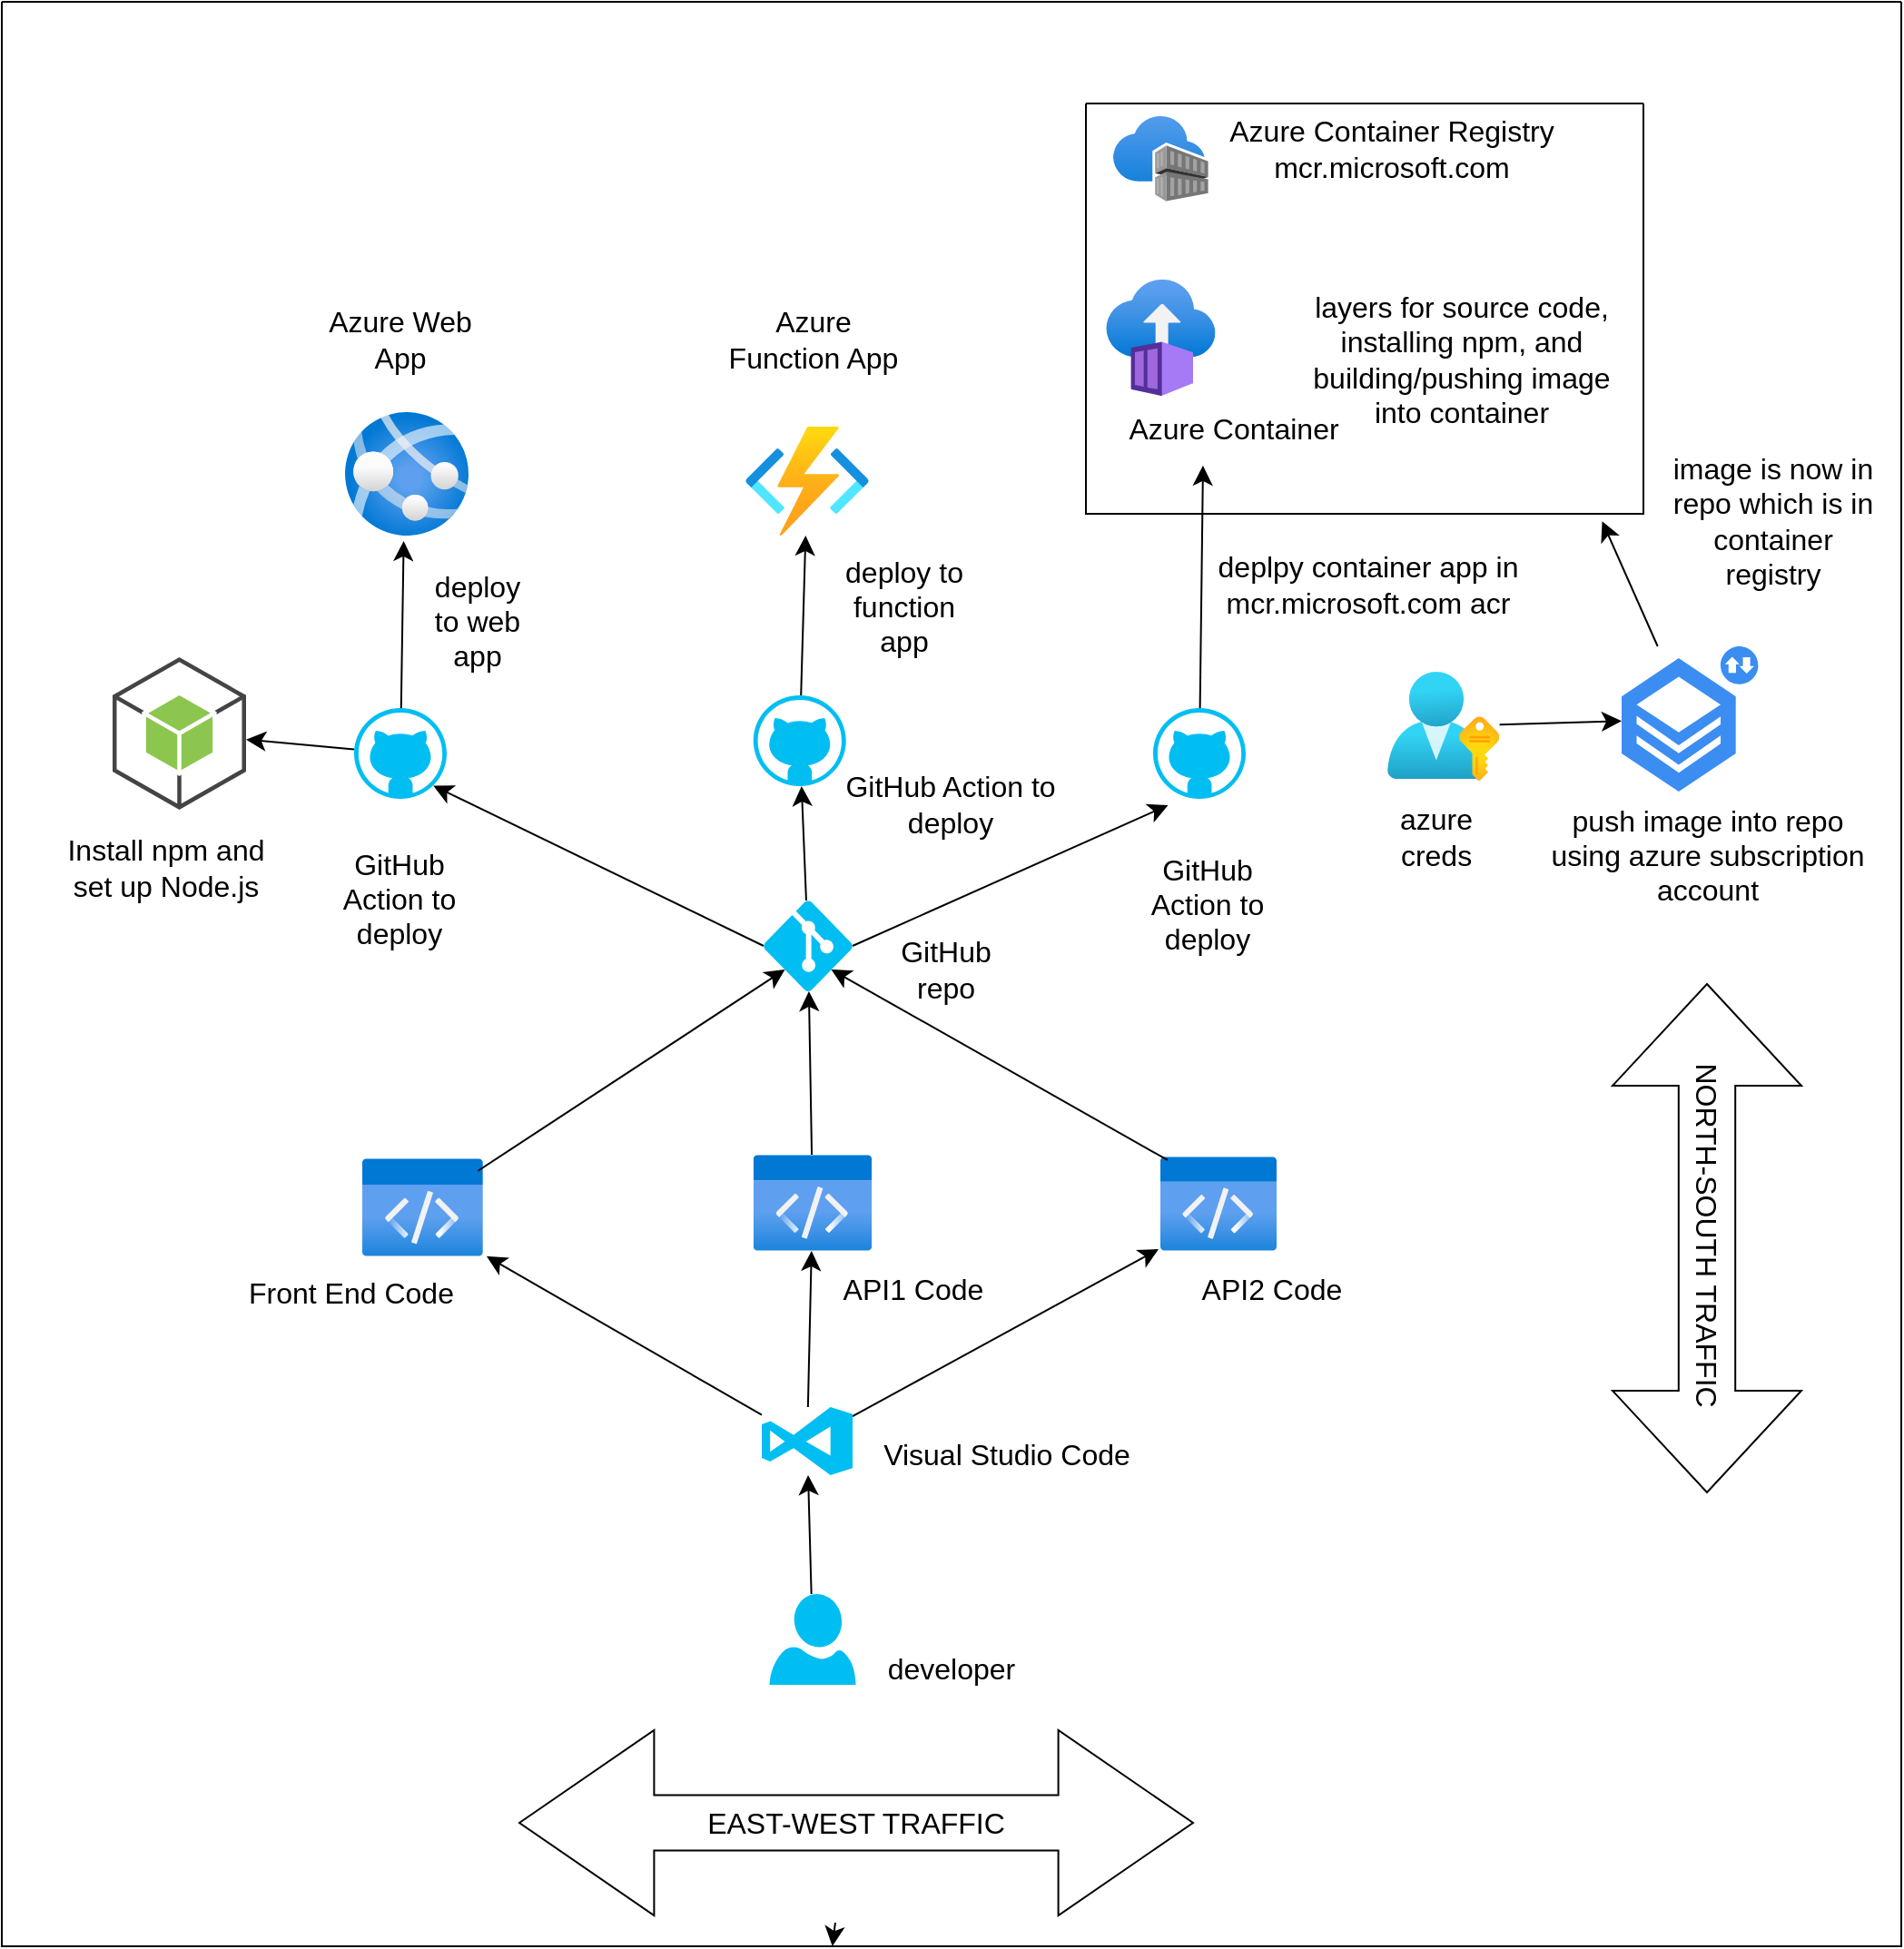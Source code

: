 <mxfile version="24.0.0" type="github">
  <diagram name="Page-1" id="NwY0y6Fche1ndI_EC3ho">
    <mxGraphModel dx="1491" dy="2055" grid="0" gridSize="10" guides="1" tooltips="1" connect="1" arrows="1" fold="1" page="0" pageScale="1" pageWidth="850" pageHeight="1100" math="0" shadow="0">
      <root>
        <mxCell id="0" />
        <mxCell id="1" parent="0" />
        <mxCell id="q0btAB72M8kXTMvTM_zl-8" value="" style="image;aspect=fixed;html=1;points=[];align=center;fontSize=12;image=img/lib/azure2/compute/Function_Apps.svg;" vertex="1" parent="1">
          <mxGeometry x="144.5" y="-278" width="68" height="60" as="geometry" />
        </mxCell>
        <mxCell id="q0btAB72M8kXTMvTM_zl-24" value="API1 Code" style="text;strokeColor=none;fillColor=none;html=1;align=center;verticalAlign=middle;whiteSpace=wrap;rounded=0;fontSize=16;" vertex="1" parent="1">
          <mxGeometry x="183" y="182" width="108" height="30" as="geometry" />
        </mxCell>
        <mxCell id="q0btAB72M8kXTMvTM_zl-2" value="" style="image;aspect=fixed;html=1;points=[];align=center;fontSize=12;image=img/lib/azure2/general/Code.svg;" vertex="1" parent="1">
          <mxGeometry x="-66.54" y="125" width="66.46" height="54" as="geometry" />
        </mxCell>
        <mxCell id="q0btAB72M8kXTMvTM_zl-23" value="Front End Code" style="text;strokeColor=none;fillColor=none;html=1;align=center;verticalAlign=middle;whiteSpace=wrap;rounded=0;fontSize=16;" vertex="1" parent="1">
          <mxGeometry x="-132.08" y="188" width="119.08" height="21" as="geometry" />
        </mxCell>
        <mxCell id="q0btAB72M8kXTMvTM_zl-14" value="" style="image;aspect=fixed;html=1;points=[];align=center;fontSize=12;image=img/lib/azure2/general/Code.svg;" vertex="1" parent="1">
          <mxGeometry x="373" y="124" width="64" height="52" as="geometry" />
        </mxCell>
        <mxCell id="q0btAB72M8kXTMvTM_zl-25" value="API2 Code" style="text;strokeColor=none;fillColor=none;html=1;align=center;verticalAlign=middle;whiteSpace=wrap;rounded=0;fontSize=16;" vertex="1" parent="1">
          <mxGeometry x="380" y="182" width="109" height="30" as="geometry" />
        </mxCell>
        <mxCell id="q0btAB72M8kXTMvTM_zl-63" value="" style="edgeStyle=none;curved=1;rounded=0;orthogonalLoop=1;jettySize=auto;html=1;fontSize=12;startSize=8;endSize=8;" edge="1" parent="1" source="q0btAB72M8kXTMvTM_zl-26" target="q0btAB72M8kXTMvTM_zl-57">
          <mxGeometry relative="1" as="geometry" />
        </mxCell>
        <mxCell id="q0btAB72M8kXTMvTM_zl-26" value="" style="image;aspect=fixed;html=1;points=[];align=center;fontSize=12;image=img/lib/azure2/general/Code.svg;" vertex="1" parent="1">
          <mxGeometry x="148.88" y="123" width="65.23" height="53" as="geometry" />
        </mxCell>
        <mxCell id="q0btAB72M8kXTMvTM_zl-69" value="" style="edgeStyle=none;curved=1;rounded=0;orthogonalLoop=1;jettySize=auto;html=1;fontSize=12;startSize=8;endSize=8;entryX=0.475;entryY=1.044;entryDx=0;entryDy=0;entryPerimeter=0;" edge="1" parent="1" source="q0btAB72M8kXTMvTM_zl-27" target="q0btAB72M8kXTMvTM_zl-9">
          <mxGeometry relative="1" as="geometry">
            <mxPoint x="-48.198" y="-171" as="targetPoint" />
          </mxGeometry>
        </mxCell>
        <mxCell id="q0btAB72M8kXTMvTM_zl-82" value="" style="edgeStyle=none;curved=1;rounded=0;orthogonalLoop=1;jettySize=auto;html=1;fontSize=12;startSize=8;endSize=8;" edge="1" parent="1" source="q0btAB72M8kXTMvTM_zl-27" target="q0btAB72M8kXTMvTM_zl-81">
          <mxGeometry relative="1" as="geometry" />
        </mxCell>
        <mxCell id="q0btAB72M8kXTMvTM_zl-27" value="" style="verticalLabelPosition=bottom;html=1;verticalAlign=top;align=center;strokeColor=none;fillColor=#00BEF2;shape=mxgraph.azure.github_code;pointerEvents=1;" vertex="1" parent="1">
          <mxGeometry x="-71" y="-123" width="51" height="50" as="geometry" />
        </mxCell>
        <mxCell id="q0btAB72M8kXTMvTM_zl-52" value="" style="edgeStyle=none;curved=1;rounded=0;orthogonalLoop=1;jettySize=auto;html=1;fontSize=12;startSize=8;endSize=8;" edge="1" parent="1" source="q0btAB72M8kXTMvTM_zl-46" target="q0btAB72M8kXTMvTM_zl-48">
          <mxGeometry relative="1" as="geometry" />
        </mxCell>
        <mxCell id="q0btAB72M8kXTMvTM_zl-46" value="" style="verticalLabelPosition=bottom;html=1;verticalAlign=top;align=center;strokeColor=none;fillColor=#00BEF2;shape=mxgraph.azure.user;" vertex="1" parent="1">
          <mxGeometry x="157.75" y="365" width="47.5" height="50" as="geometry" />
        </mxCell>
        <mxCell id="q0btAB72M8kXTMvTM_zl-75" value="" style="edgeStyle=none;curved=1;rounded=0;orthogonalLoop=1;jettySize=auto;html=1;fontSize=12;startSize=8;endSize=8;" edge="1" parent="1" source="q0btAB72M8kXTMvTM_zl-47" target="q0btAB72M8kXTMvTM_zl-50">
          <mxGeometry relative="1" as="geometry" />
        </mxCell>
        <mxCell id="q0btAB72M8kXTMvTM_zl-47" value="" style="image;aspect=fixed;html=1;points=[];align=center;fontSize=12;image=img/lib/azure2/azure_stack/User_Subscriptions.svg;" vertex="1" parent="1">
          <mxGeometry x="498" y="-143" width="61.82" height="60" as="geometry" />
        </mxCell>
        <mxCell id="q0btAB72M8kXTMvTM_zl-53" value="" style="edgeStyle=none;curved=1;rounded=0;orthogonalLoop=1;jettySize=auto;html=1;fontSize=12;startSize=8;endSize=8;" edge="1" parent="1" source="q0btAB72M8kXTMvTM_zl-48" target="q0btAB72M8kXTMvTM_zl-26">
          <mxGeometry relative="1" as="geometry" />
        </mxCell>
        <mxCell id="q0btAB72M8kXTMvTM_zl-54" style="edgeStyle=none;curved=1;rounded=0;orthogonalLoop=1;jettySize=auto;html=1;fontSize=12;startSize=8;endSize=8;" edge="1" parent="1" source="q0btAB72M8kXTMvTM_zl-48">
          <mxGeometry relative="1" as="geometry">
            <mxPoint x="2" y="179" as="targetPoint" />
          </mxGeometry>
        </mxCell>
        <mxCell id="q0btAB72M8kXTMvTM_zl-55" style="edgeStyle=none;curved=1;rounded=0;orthogonalLoop=1;jettySize=auto;html=1;fontSize=12;startSize=8;endSize=8;" edge="1" parent="1" source="q0btAB72M8kXTMvTM_zl-48">
          <mxGeometry relative="1" as="geometry">
            <mxPoint x="372" y="175" as="targetPoint" />
          </mxGeometry>
        </mxCell>
        <mxCell id="q0btAB72M8kXTMvTM_zl-48" value="" style="verticalLabelPosition=bottom;html=1;verticalAlign=top;align=center;strokeColor=none;fillColor=#00BEF2;shape=mxgraph.azure.visual_studio_online;" vertex="1" parent="1">
          <mxGeometry x="153.5" y="262" width="50" height="37.5" as="geometry" />
        </mxCell>
        <mxCell id="q0btAB72M8kXTMvTM_zl-76" value="" style="edgeStyle=none;curved=1;rounded=0;orthogonalLoop=1;jettySize=auto;html=1;fontSize=12;startSize=8;endSize=8;entryX=0.926;entryY=1.018;entryDx=0;entryDy=0;entryPerimeter=0;" edge="1" parent="1" source="q0btAB72M8kXTMvTM_zl-50" target="q0btAB72M8kXTMvTM_zl-30">
          <mxGeometry relative="1" as="geometry">
            <mxPoint x="636" y="-197" as="targetPoint" />
          </mxGeometry>
        </mxCell>
        <mxCell id="q0btAB72M8kXTMvTM_zl-50" value="" style="sketch=0;html=1;aspect=fixed;strokeColor=none;shadow=0;fillColor=#3B8DF1;verticalAlign=top;labelPosition=center;verticalLabelPosition=bottom;shape=mxgraph.gcp2.repository_2" vertex="1" parent="1">
          <mxGeometry x="627" y="-157" width="75.2" height="80" as="geometry" />
        </mxCell>
        <mxCell id="q0btAB72M8kXTMvTM_zl-67" value="" style="edgeStyle=none;curved=1;rounded=0;orthogonalLoop=1;jettySize=auto;html=1;fontSize=12;startSize=8;endSize=8;" edge="1" parent="1" source="q0btAB72M8kXTMvTM_zl-57" target="q0btAB72M8kXTMvTM_zl-65">
          <mxGeometry relative="1" as="geometry" />
        </mxCell>
        <mxCell id="q0btAB72M8kXTMvTM_zl-57" value="" style="verticalLabelPosition=bottom;html=1;verticalAlign=top;align=center;strokeColor=none;fillColor=#00BEF2;shape=mxgraph.azure.git_repository;" vertex="1" parent="1">
          <mxGeometry x="154.5" y="-17" width="49" height="50" as="geometry" />
        </mxCell>
        <mxCell id="q0btAB72M8kXTMvTM_zl-74" value="" style="edgeStyle=none;curved=1;rounded=0;orthogonalLoop=1;jettySize=auto;html=1;fontSize=12;startSize=8;endSize=8;" edge="1" parent="1" source="q0btAB72M8kXTMvTM_zl-65" target="q0btAB72M8kXTMvTM_zl-8">
          <mxGeometry relative="1" as="geometry" />
        </mxCell>
        <mxCell id="q0btAB72M8kXTMvTM_zl-65" value="" style="verticalLabelPosition=bottom;html=1;verticalAlign=top;align=center;strokeColor=none;fillColor=#00BEF2;shape=mxgraph.azure.github_code;pointerEvents=1;" vertex="1" parent="1">
          <mxGeometry x="148.88" y="-130" width="51" height="50" as="geometry" />
        </mxCell>
        <mxCell id="q0btAB72M8kXTMvTM_zl-77" value="" style="edgeStyle=none;curved=1;rounded=0;orthogonalLoop=1;jettySize=auto;html=1;fontSize=12;startSize=8;endSize=8;entryX=0.366;entryY=1.181;entryDx=0;entryDy=0;entryPerimeter=0;" edge="1" parent="1" source="q0btAB72M8kXTMvTM_zl-72" target="q0btAB72M8kXTMvTM_zl-35">
          <mxGeometry relative="1" as="geometry" />
        </mxCell>
        <mxCell id="q0btAB72M8kXTMvTM_zl-72" value="" style="verticalLabelPosition=bottom;html=1;verticalAlign=top;align=center;strokeColor=none;fillColor=#00BEF2;shape=mxgraph.azure.github_code;pointerEvents=1;" vertex="1" parent="1">
          <mxGeometry x="369" y="-123" width="51" height="50" as="geometry" />
        </mxCell>
        <mxCell id="q0btAB72M8kXTMvTM_zl-78" value="" style="swimlane;startSize=0;" vertex="1" parent="1">
          <mxGeometry x="-265" y="-512" width="1046" height="1071" as="geometry" />
        </mxCell>
        <mxCell id="q0btAB72M8kXTMvTM_zl-9" value="" style="image;aspect=fixed;html=1;points=[];align=center;fontSize=12;image=img/lib/azure2/app_services/App_Services.svg;" vertex="1" parent="q0btAB72M8kXTMvTM_zl-78">
          <mxGeometry x="189" y="226" width="68" height="68" as="geometry" />
        </mxCell>
        <mxCell id="q0btAB72M8kXTMvTM_zl-81" value="" style="outlineConnect=0;dashed=0;verticalLabelPosition=bottom;verticalAlign=top;align=center;html=1;shape=mxgraph.aws3.android;fillColor=#8CC64F;gradientColor=none;" vertex="1" parent="q0btAB72M8kXTMvTM_zl-78">
          <mxGeometry x="61" y="361" width="73.5" height="84" as="geometry" />
        </mxCell>
        <mxCell id="q0btAB72M8kXTMvTM_zl-95" style="edgeStyle=none;curved=1;rounded=0;orthogonalLoop=1;jettySize=auto;html=1;fontSize=12;startSize=8;endSize=8;" edge="1" parent="q0btAB72M8kXTMvTM_zl-78" target="q0btAB72M8kXTMvTM_zl-78">
          <mxGeometry relative="1" as="geometry">
            <mxPoint x="458.963" y="1058" as="sourcePoint" />
          </mxGeometry>
        </mxCell>
        <mxCell id="q0btAB72M8kXTMvTM_zl-96" value="" style="shape=doubleArrow;whiteSpace=wrap;html=1;" vertex="1" parent="q0btAB72M8kXTMvTM_zl-78">
          <mxGeometry x="285" y="952" width="371" height="102" as="geometry" />
        </mxCell>
        <mxCell id="q0btAB72M8kXTMvTM_zl-97" value="" style="shape=doubleArrow;direction=south;whiteSpace=wrap;html=1;" vertex="1" parent="q0btAB72M8kXTMvTM_zl-78">
          <mxGeometry x="887" y="541" width="104" height="280" as="geometry" />
        </mxCell>
        <mxCell id="q0btAB72M8kXTMvTM_zl-99" value="EAST-WEST TRAFFIC" style="text;strokeColor=none;fillColor=none;html=1;align=center;verticalAlign=middle;whiteSpace=wrap;rounded=0;fontSize=16;" vertex="1" parent="q0btAB72M8kXTMvTM_zl-78">
          <mxGeometry x="374" y="988" width="193" height="30" as="geometry" />
        </mxCell>
        <mxCell id="q0btAB72M8kXTMvTM_zl-98" value="NORTH-SOUTH TRAFFIC" style="text;strokeColor=none;fillColor=none;html=1;align=center;verticalAlign=middle;whiteSpace=wrap;rounded=0;fontSize=16;rotation=90;" vertex="1" parent="q0btAB72M8kXTMvTM_zl-78">
          <mxGeometry x="814.5" y="664" width="249" height="30" as="geometry" />
        </mxCell>
        <mxCell id="q0btAB72M8kXTMvTM_zl-100" value="Visual Studio Code" style="text;strokeColor=none;fillColor=none;html=1;align=center;verticalAlign=middle;whiteSpace=wrap;rounded=0;fontSize=16;" vertex="1" parent="q0btAB72M8kXTMvTM_zl-78">
          <mxGeometry x="481" y="785" width="145" height="30" as="geometry" />
        </mxCell>
        <mxCell id="q0btAB72M8kXTMvTM_zl-101" value="GitHub Action to deploy" style="text;strokeColor=none;fillColor=none;html=1;align=center;verticalAlign=middle;whiteSpace=wrap;rounded=0;fontSize=16;" vertex="1" parent="q0btAB72M8kXTMvTM_zl-78">
          <mxGeometry x="459" y="394" width="127" height="95" as="geometry" />
        </mxCell>
        <mxCell id="q0btAB72M8kXTMvTM_zl-102" value="GitHub Action to deploy" style="text;strokeColor=none;fillColor=none;html=1;align=center;verticalAlign=middle;whiteSpace=wrap;rounded=0;fontSize=16;" vertex="1" parent="q0btAB72M8kXTMvTM_zl-78">
          <mxGeometry x="626" y="453" width="76" height="88" as="geometry" />
        </mxCell>
        <mxCell id="q0btAB72M8kXTMvTM_zl-105" value="GitHub Action to deploy" style="text;strokeColor=none;fillColor=none;html=1;align=center;verticalAlign=middle;whiteSpace=wrap;rounded=0;fontSize=16;" vertex="1" parent="q0btAB72M8kXTMvTM_zl-78">
          <mxGeometry x="181" y="450" width="76" height="88" as="geometry" />
        </mxCell>
        <mxCell id="q0btAB72M8kXTMvTM_zl-106" value="Azure Web App" style="text;strokeColor=none;fillColor=none;html=1;align=center;verticalAlign=middle;whiteSpace=wrap;rounded=0;fontSize=16;" vertex="1" parent="q0btAB72M8kXTMvTM_zl-78">
          <mxGeometry x="174.5" y="171" width="89" height="30" as="geometry" />
        </mxCell>
        <mxCell id="q0btAB72M8kXTMvTM_zl-107" value="Install npm and set up Node.js" style="text;strokeColor=none;fillColor=none;html=1;align=center;verticalAlign=middle;whiteSpace=wrap;rounded=0;fontSize=16;" vertex="1" parent="q0btAB72M8kXTMvTM_zl-78">
          <mxGeometry x="33" y="462" width="115" height="30" as="geometry" />
        </mxCell>
        <mxCell id="q0btAB72M8kXTMvTM_zl-108" value="deploy to web app" style="text;strokeColor=none;fillColor=none;html=1;align=center;verticalAlign=middle;whiteSpace=wrap;rounded=0;fontSize=16;" vertex="1" parent="q0btAB72M8kXTMvTM_zl-78">
          <mxGeometry x="232" y="315" width="60" height="52" as="geometry" />
        </mxCell>
        <mxCell id="q0btAB72M8kXTMvTM_zl-112" value="deploy to function app" style="text;strokeColor=none;fillColor=none;html=1;align=center;verticalAlign=middle;whiteSpace=wrap;rounded=0;fontSize=16;" vertex="1" parent="q0btAB72M8kXTMvTM_zl-78">
          <mxGeometry x="455" y="318" width="84" height="30" as="geometry" />
        </mxCell>
        <mxCell id="q0btAB72M8kXTMvTM_zl-30" value="" style="swimlane;startSize=0;" vertex="1" parent="q0btAB72M8kXTMvTM_zl-78">
          <mxGeometry x="597" y="56" width="307" height="226" as="geometry" />
        </mxCell>
        <mxCell id="q0btAB72M8kXTMvTM_zl-1" value="" style="image;aspect=fixed;html=1;points=[];align=center;fontSize=12;image=img/lib/azure2/containers/Container_Registries.svg;" vertex="1" parent="q0btAB72M8kXTMvTM_zl-30">
          <mxGeometry x="15" y="7" width="52.39" height="47" as="geometry" />
        </mxCell>
        <mxCell id="q0btAB72M8kXTMvTM_zl-6" value="Azure Container Registry mcr.microsoft.com" style="text;strokeColor=none;fillColor=none;html=1;align=center;verticalAlign=middle;whiteSpace=wrap;rounded=0;fontSize=16;" vertex="1" parent="q0btAB72M8kXTMvTM_zl-30">
          <mxGeometry x="71" y="10" width="195" height="30" as="geometry" />
        </mxCell>
        <mxCell id="q0btAB72M8kXTMvTM_zl-10" value="" style="image;aspect=fixed;html=1;points=[];align=center;fontSize=12;image=img/lib/azure2/compute/Container_Instances.svg;" vertex="1" parent="q0btAB72M8kXTMvTM_zl-30">
          <mxGeometry x="11.08" y="97" width="60.24" height="64" as="geometry" />
        </mxCell>
        <mxCell id="q0btAB72M8kXTMvTM_zl-31" value="layers for source code, installing npm, and building/pushing image into container" style="text;strokeColor=none;fillColor=none;html=1;align=center;verticalAlign=middle;whiteSpace=wrap;rounded=0;fontSize=16;" vertex="1" parent="q0btAB72M8kXTMvTM_zl-30">
          <mxGeometry x="116" y="104" width="182" height="73" as="geometry" />
        </mxCell>
        <mxCell id="q0btAB72M8kXTMvTM_zl-33" style="edgeStyle=none;curved=1;rounded=0;orthogonalLoop=1;jettySize=auto;html=1;exitX=0.5;exitY=1;exitDx=0;exitDy=0;fontSize=12;startSize=8;endSize=8;" edge="1" parent="q0btAB72M8kXTMvTM_zl-30" source="q0btAB72M8kXTMvTM_zl-31" target="q0btAB72M8kXTMvTM_zl-31">
          <mxGeometry relative="1" as="geometry" />
        </mxCell>
        <mxCell id="q0btAB72M8kXTMvTM_zl-35" value="Azure Container" style="text;strokeColor=none;fillColor=none;html=1;align=center;verticalAlign=middle;whiteSpace=wrap;rounded=0;fontSize=16;" vertex="1" parent="q0btAB72M8kXTMvTM_zl-30">
          <mxGeometry x="18" y="164" width="127" height="30" as="geometry" />
        </mxCell>
        <mxCell id="q0btAB72M8kXTMvTM_zl-113" value="azure creds" style="text;strokeColor=none;fillColor=none;html=1;align=center;verticalAlign=middle;whiteSpace=wrap;rounded=0;fontSize=16;" vertex="1" parent="q0btAB72M8kXTMvTM_zl-78">
          <mxGeometry x="760" y="445" width="60" height="30" as="geometry" />
        </mxCell>
        <mxCell id="q0btAB72M8kXTMvTM_zl-114" value="push image into repo using azure subscription account" style="text;strokeColor=none;fillColor=none;html=1;align=center;verticalAlign=middle;whiteSpace=wrap;rounded=0;fontSize=16;" vertex="1" parent="q0btAB72M8kXTMvTM_zl-78">
          <mxGeometry x="846.5" y="455" width="185" height="30" as="geometry" />
        </mxCell>
        <mxCell id="q0btAB72M8kXTMvTM_zl-117" value="image is now in repo which is in container registry" style="text;strokeColor=none;fillColor=none;html=1;align=center;verticalAlign=middle;whiteSpace=wrap;rounded=0;fontSize=16;" vertex="1" parent="q0btAB72M8kXTMvTM_zl-78">
          <mxGeometry x="918.5" y="271" width="113" height="30" as="geometry" />
        </mxCell>
        <mxCell id="q0btAB72M8kXTMvTM_zl-118" value="developer" style="text;strokeColor=none;fillColor=none;html=1;align=center;verticalAlign=middle;whiteSpace=wrap;rounded=0;fontSize=16;" vertex="1" parent="q0btAB72M8kXTMvTM_zl-78">
          <mxGeometry x="493" y="903" width="60" height="30" as="geometry" />
        </mxCell>
        <mxCell id="q0btAB72M8kXTMvTM_zl-119" value="GitHub repo" style="text;strokeColor=none;fillColor=none;html=1;align=center;verticalAlign=middle;whiteSpace=wrap;rounded=0;fontSize=16;" vertex="1" parent="q0btAB72M8kXTMvTM_zl-78">
          <mxGeometry x="481" y="518" width="78" height="30" as="geometry" />
        </mxCell>
        <mxCell id="q0btAB72M8kXTMvTM_zl-120" value="deplpy container app in mcr.microsoft.com acr" style="text;strokeColor=none;fillColor=none;html=1;align=center;verticalAlign=middle;whiteSpace=wrap;rounded=0;fontSize=16;" vertex="1" parent="q0btAB72M8kXTMvTM_zl-78">
          <mxGeometry x="668" y="306" width="169" height="30" as="geometry" />
        </mxCell>
        <mxCell id="q0btAB72M8kXTMvTM_zl-123" value="Azure Function App" style="text;strokeColor=none;fillColor=none;html=1;align=center;verticalAlign=middle;whiteSpace=wrap;rounded=0;fontSize=16;" vertex="1" parent="q0btAB72M8kXTMvTM_zl-78">
          <mxGeometry x="398" y="171" width="98" height="30" as="geometry" />
        </mxCell>
        <mxCell id="q0btAB72M8kXTMvTM_zl-86" value="" style="edgeStyle=none;orthogonalLoop=1;jettySize=auto;html=1;rounded=0;fontSize=12;startSize=8;endSize=8;curved=1;entryX=0.24;entryY=0.76;entryDx=0;entryDy=0;entryPerimeter=0;exitX=0.96;exitY=0.127;exitDx=0;exitDy=0;exitPerimeter=0;" edge="1" parent="1" source="q0btAB72M8kXTMvTM_zl-2" target="q0btAB72M8kXTMvTM_zl-57">
          <mxGeometry width="140" relative="1" as="geometry">
            <mxPoint x="89" y="108" as="sourcePoint" />
            <mxPoint x="229" y="108" as="targetPoint" />
            <Array as="points" />
          </mxGeometry>
        </mxCell>
        <mxCell id="q0btAB72M8kXTMvTM_zl-90" value="" style="edgeStyle=none;orthogonalLoop=1;jettySize=auto;html=1;rounded=0;fontSize=12;startSize=8;endSize=8;curved=1;exitX=0.062;exitY=0.038;exitDx=0;exitDy=0;exitPerimeter=0;entryX=0.76;entryY=0.76;entryDx=0;entryDy=0;entryPerimeter=0;" edge="1" parent="1" source="q0btAB72M8kXTMvTM_zl-14" target="q0btAB72M8kXTMvTM_zl-57">
          <mxGeometry width="140" relative="1" as="geometry">
            <mxPoint x="89" y="108" as="sourcePoint" />
            <mxPoint x="160" y="28" as="targetPoint" />
            <Array as="points" />
          </mxGeometry>
        </mxCell>
        <mxCell id="q0btAB72M8kXTMvTM_zl-91" value="" style="edgeStyle=none;orthogonalLoop=1;jettySize=auto;html=1;rounded=0;fontSize=12;startSize=8;endSize=8;curved=1;entryX=0.855;entryY=0.855;entryDx=0;entryDy=0;entryPerimeter=0;exitX=0;exitY=0.5;exitDx=0;exitDy=0;exitPerimeter=0;" edge="1" parent="1" source="q0btAB72M8kXTMvTM_zl-57" target="q0btAB72M8kXTMvTM_zl-27">
          <mxGeometry width="140" relative="1" as="geometry">
            <mxPoint x="89" y="108" as="sourcePoint" />
            <mxPoint x="229" y="108" as="targetPoint" />
            <Array as="points" />
          </mxGeometry>
        </mxCell>
        <mxCell id="q0btAB72M8kXTMvTM_zl-92" value="" style="edgeStyle=none;orthogonalLoop=1;jettySize=auto;html=1;rounded=0;fontSize=12;startSize=8;endSize=8;curved=1;entryX=0.162;entryY=1.069;entryDx=0;entryDy=0;entryPerimeter=0;exitX=1;exitY=0.5;exitDx=0;exitDy=0;exitPerimeter=0;" edge="1" parent="1" source="q0btAB72M8kXTMvTM_zl-57" target="q0btAB72M8kXTMvTM_zl-72">
          <mxGeometry width="140" relative="1" as="geometry">
            <mxPoint x="89" y="108" as="sourcePoint" />
            <mxPoint x="229" y="108" as="targetPoint" />
            <Array as="points" />
          </mxGeometry>
        </mxCell>
      </root>
    </mxGraphModel>
  </diagram>
</mxfile>

